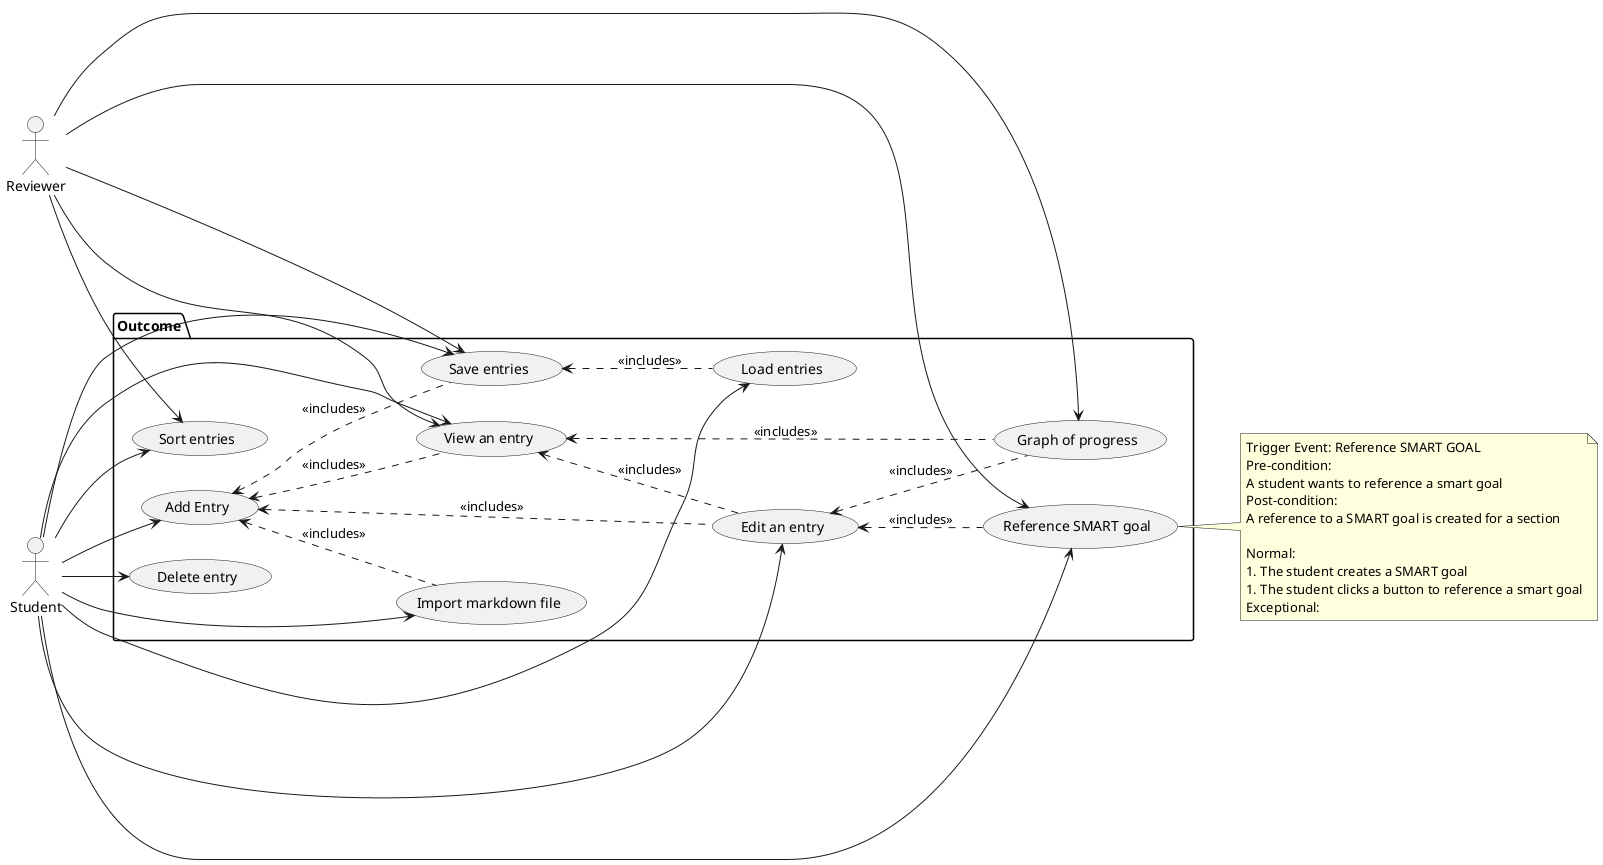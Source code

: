 @startuml
left to right direction

:Reviewer:
:Student:

package Outcome {
	usecase "Add Entry" as FR01
	usecase "Delete entry" as FR02
	usecase "View an entry" as FR03
	usecase "Sort entries" as FR04
	usecase "Edit an entry" as FR05
	usecase "Save entries" as FR06
	usecase "Graph of progress" as FR07
	usecase "Import markdown file" as FR08
	usecase "Reference SMART goal" as FR09
	usecase "Load entries" as FR10
}

Reviewer --> FR03
Reviewer --> FR04
Reviewer --> FR06
Reviewer --> FR07
Reviewer --> FR09
Student  --> FR01
Student  --> FR02
Student  --> FR03
Student  --> FR04
Student  --> FR05
Student  --> FR06
Student  --> FR08
Student  --> FR09
Student  --> FR10

FR03 -u.> FR01 : <<includes>>
FR05 -u.> FR01 : <<includes>>
FR05 -u.> FR03 : <<includes>>
FR06 -u.> FR01 : <<includes>>
FR07 -u.> FR03 : <<includes>>
FR07 -u.> FR05 : <<includes>>
FR08 -u.> FR01 : <<includes>>
FR09 -u.> FR05 : <<includes>>
FR10 -u.> FR06 : <<includes>>

note right of FR09
	Trigger Event: Reference SMART GOAL
	Pre-condition:
	A student wants to reference a smart goal
	Post-condition:
	A reference to a SMART goal is created for a section

	Normal:
	1. The student creates a SMART goal
	1. The student clicks a button to reference a smart goal
	Exceptional:
end note

@enduml
